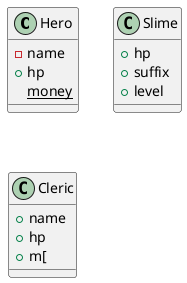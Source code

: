 @startuml

class Hero{
-name
+hp
{static}money
 }
class Slime{
+hp
+suffix
+level
}
class Cleric{
+name
+hp
+m[

}

@enduml